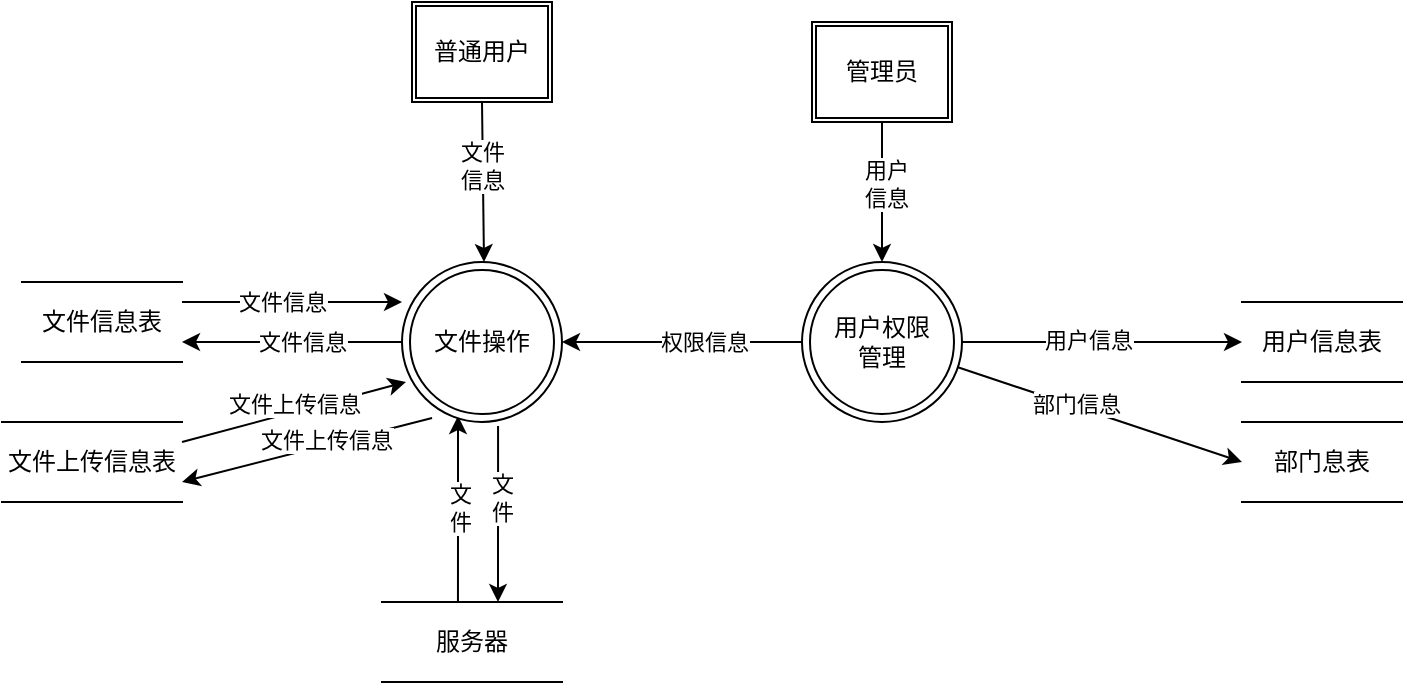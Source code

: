 <mxfile version="15.5.9" type="github">
  <diagram id="jTyqnOY4CSZY5J-jKBLQ" name="Page-1">
    <mxGraphModel dx="1695" dy="1651" grid="1" gridSize="10" guides="1" tooltips="1" connect="1" arrows="1" fold="1" page="1" pageScale="1" pageWidth="827" pageHeight="1169" math="0" shadow="0">
      <root>
        <mxCell id="0" />
        <mxCell id="1" parent="0" />
        <mxCell id="tQEb7yG2iG1s_vNv8sm0-181" style="edgeStyle=none;rounded=0;orthogonalLoop=1;jettySize=auto;html=1;entryX=0.35;entryY=0.963;entryDx=0;entryDy=0;entryPerimeter=0;exitX=0.422;exitY=0;exitDx=0;exitDy=0;exitPerimeter=0;" parent="1" target="tQEb7yG2iG1s_vNv8sm0-190" edge="1" source="tQEb7yG2iG1s_vNv8sm0-183">
          <mxGeometry relative="1" as="geometry">
            <mxPoint x="148" y="121" as="sourcePoint" />
            <Array as="points">
              <mxPoint x="148" y="60" />
            </Array>
          </mxGeometry>
        </mxCell>
        <mxCell id="tQEb7yG2iG1s_vNv8sm0-182" value="文&lt;br&gt;件" style="edgeLabel;html=1;align=center;verticalAlign=middle;resizable=0;points=[];" parent="tQEb7yG2iG1s_vNv8sm0-181" vertex="1" connectable="0">
          <mxGeometry x="0.299" y="-1" relative="1" as="geometry">
            <mxPoint y="13" as="offset" />
          </mxGeometry>
        </mxCell>
        <mxCell id="tQEb7yG2iG1s_vNv8sm0-183" value="服务器" style="shape=partialRectangle;whiteSpace=wrap;html=1;left=0;right=0;fillColor=none;" parent="1" vertex="1">
          <mxGeometry x="110" y="100" width="90" height="40" as="geometry" />
        </mxCell>
        <mxCell id="tQEb7yG2iG1s_vNv8sm0-184" style="edgeStyle=none;rounded=0;orthogonalLoop=1;jettySize=auto;html=1;exitX=0.588;exitY=1.025;exitDx=0;exitDy=0;exitPerimeter=0;" parent="1" edge="1">
          <mxGeometry relative="1" as="geometry">
            <mxPoint x="168.04" y="12" as="sourcePoint" />
            <mxPoint x="168" y="100" as="targetPoint" />
          </mxGeometry>
        </mxCell>
        <mxCell id="tQEb7yG2iG1s_vNv8sm0-185" value="文&lt;br&gt;件" style="edgeLabel;html=1;align=center;verticalAlign=middle;resizable=0;points=[];" parent="tQEb7yG2iG1s_vNv8sm0-184" vertex="1" connectable="0">
          <mxGeometry x="0.327" y="1" relative="1" as="geometry">
            <mxPoint x="1" y="-23" as="offset" />
          </mxGeometry>
        </mxCell>
        <mxCell id="tQEb7yG2iG1s_vNv8sm0-186" style="edgeStyle=none;rounded=0;orthogonalLoop=1;jettySize=auto;html=1;entryX=1;entryY=0.75;entryDx=0;entryDy=0;" parent="1" source="tQEb7yG2iG1s_vNv8sm0-190" target="tQEb7yG2iG1s_vNv8sm0-208" edge="1">
          <mxGeometry relative="1" as="geometry" />
        </mxCell>
        <mxCell id="tQEb7yG2iG1s_vNv8sm0-187" value="文件信息" style="edgeLabel;html=1;align=center;verticalAlign=middle;resizable=0;points=[];" parent="tQEb7yG2iG1s_vNv8sm0-186" vertex="1" connectable="0">
          <mxGeometry x="-0.345" y="-2" relative="1" as="geometry">
            <mxPoint x="-14" y="2" as="offset" />
          </mxGeometry>
        </mxCell>
        <mxCell id="tQEb7yG2iG1s_vNv8sm0-188" style="edgeStyle=none;rounded=0;orthogonalLoop=1;jettySize=auto;html=1;entryX=1;entryY=0.75;entryDx=0;entryDy=0;exitX=0.188;exitY=0.975;exitDx=0;exitDy=0;exitPerimeter=0;" parent="1" source="tQEb7yG2iG1s_vNv8sm0-190" target="tQEb7yG2iG1s_vNv8sm0-211" edge="1">
          <mxGeometry relative="1" as="geometry" />
        </mxCell>
        <mxCell id="tQEb7yG2iG1s_vNv8sm0-189" value="&lt;span style=&quot;font-family: &amp;#34;helvetica&amp;#34;&quot;&gt;文件上传信息&lt;/span&gt;" style="edgeLabel;html=1;align=center;verticalAlign=middle;resizable=0;points=[];" parent="tQEb7yG2iG1s_vNv8sm0-188" vertex="1" connectable="0">
          <mxGeometry x="-0.324" relative="1" as="geometry">
            <mxPoint x="-11" as="offset" />
          </mxGeometry>
        </mxCell>
        <mxCell id="tQEb7yG2iG1s_vNv8sm0-190" value="文件操作" style="ellipse;shape=doubleEllipse;whiteSpace=wrap;html=1;aspect=fixed;" parent="1" vertex="1">
          <mxGeometry x="120" y="-70" width="80" height="80" as="geometry" />
        </mxCell>
        <mxCell id="tQEb7yG2iG1s_vNv8sm0-191" style="edgeStyle=none;rounded=0;orthogonalLoop=1;jettySize=auto;html=1;entryX=0.5;entryY=0;entryDx=0;entryDy=0;" parent="1" source="tQEb7yG2iG1s_vNv8sm0-193" target="tQEb7yG2iG1s_vNv8sm0-203" edge="1">
          <mxGeometry relative="1" as="geometry" />
        </mxCell>
        <mxCell id="tQEb7yG2iG1s_vNv8sm0-192" value="用户&lt;br&gt;信息" style="edgeLabel;html=1;align=center;verticalAlign=middle;resizable=0;points=[];" parent="tQEb7yG2iG1s_vNv8sm0-191" vertex="1" connectable="0">
          <mxGeometry x="0.175" y="3" relative="1" as="geometry">
            <mxPoint x="-1" y="-10" as="offset" />
          </mxGeometry>
        </mxCell>
        <mxCell id="tQEb7yG2iG1s_vNv8sm0-193" value="管理员" style="shape=ext;double=1;rounded=0;whiteSpace=wrap;html=1;" parent="1" vertex="1">
          <mxGeometry x="325" y="-190" width="70" height="50" as="geometry" />
        </mxCell>
        <mxCell id="tQEb7yG2iG1s_vNv8sm0-194" style="edgeStyle=none;rounded=0;orthogonalLoop=1;jettySize=auto;html=1;entryX=0.5;entryY=0;entryDx=0;entryDy=0;exitX=0.5;exitY=1;exitDx=0;exitDy=0;" parent="1" edge="1" source="tQEb7yG2iG1s_vNv8sm0-196">
          <mxGeometry relative="1" as="geometry">
            <mxPoint x="86" y="-170" as="sourcePoint" />
            <mxPoint x="161" y="-70" as="targetPoint" />
          </mxGeometry>
        </mxCell>
        <mxCell id="tQEb7yG2iG1s_vNv8sm0-195" value="文件&lt;br&gt;信息" style="edgeLabel;html=1;align=center;verticalAlign=middle;resizable=0;points=[];" parent="tQEb7yG2iG1s_vNv8sm0-194" vertex="1" connectable="0">
          <mxGeometry x="-0.2" y="-1" relative="1" as="geometry">
            <mxPoint as="offset" />
          </mxGeometry>
        </mxCell>
        <mxCell id="tQEb7yG2iG1s_vNv8sm0-196" value="普通用户" style="shape=ext;double=1;rounded=0;whiteSpace=wrap;html=1;" parent="1" vertex="1">
          <mxGeometry x="125" y="-200" width="70" height="50" as="geometry" />
        </mxCell>
        <mxCell id="tQEb7yG2iG1s_vNv8sm0-197" style="edgeStyle=none;rounded=0;orthogonalLoop=1;jettySize=auto;html=1;entryX=0;entryY=0.5;entryDx=0;entryDy=0;" parent="1" source="tQEb7yG2iG1s_vNv8sm0-203" target="tQEb7yG2iG1s_vNv8sm0-204" edge="1">
          <mxGeometry relative="1" as="geometry" />
        </mxCell>
        <mxCell id="tQEb7yG2iG1s_vNv8sm0-198" value="用户信息" style="edgeLabel;html=1;align=center;verticalAlign=middle;resizable=0;points=[];" parent="tQEb7yG2iG1s_vNv8sm0-197" vertex="1" connectable="0">
          <mxGeometry x="-0.398" relative="1" as="geometry">
            <mxPoint x="21" y="-1" as="offset" />
          </mxGeometry>
        </mxCell>
        <mxCell id="tQEb7yG2iG1s_vNv8sm0-199" style="edgeStyle=none;rounded=0;orthogonalLoop=1;jettySize=auto;html=1;entryX=0;entryY=0.5;entryDx=0;entryDy=0;" parent="1" source="tQEb7yG2iG1s_vNv8sm0-203" target="tQEb7yG2iG1s_vNv8sm0-205" edge="1">
          <mxGeometry relative="1" as="geometry" />
        </mxCell>
        <mxCell id="tQEb7yG2iG1s_vNv8sm0-200" value="部门信息" style="edgeLabel;html=1;align=center;verticalAlign=middle;resizable=0;points=[];" parent="tQEb7yG2iG1s_vNv8sm0-199" vertex="1" connectable="0">
          <mxGeometry x="-0.176" y="1" relative="1" as="geometry">
            <mxPoint as="offset" />
          </mxGeometry>
        </mxCell>
        <mxCell id="tQEb7yG2iG1s_vNv8sm0-201" style="edgeStyle=none;rounded=0;orthogonalLoop=1;jettySize=auto;html=1;" parent="1" source="tQEb7yG2iG1s_vNv8sm0-203" target="tQEb7yG2iG1s_vNv8sm0-190" edge="1">
          <mxGeometry relative="1" as="geometry" />
        </mxCell>
        <mxCell id="tQEb7yG2iG1s_vNv8sm0-202" value="权限信息" style="edgeLabel;html=1;align=center;verticalAlign=middle;resizable=0;points=[];" parent="tQEb7yG2iG1s_vNv8sm0-201" vertex="1" connectable="0">
          <mxGeometry x="0.247" y="-1" relative="1" as="geometry">
            <mxPoint x="26" y="1" as="offset" />
          </mxGeometry>
        </mxCell>
        <mxCell id="tQEb7yG2iG1s_vNv8sm0-203" value="用户权限&lt;br&gt;管理" style="ellipse;shape=doubleEllipse;whiteSpace=wrap;html=1;aspect=fixed;" parent="1" vertex="1">
          <mxGeometry x="320" y="-70" width="80" height="80" as="geometry" />
        </mxCell>
        <mxCell id="tQEb7yG2iG1s_vNv8sm0-204" value="用户信息表" style="shape=partialRectangle;whiteSpace=wrap;html=1;left=0;right=0;fillColor=none;" parent="1" vertex="1">
          <mxGeometry x="540" y="-50" width="80" height="40" as="geometry" />
        </mxCell>
        <mxCell id="tQEb7yG2iG1s_vNv8sm0-205" value="部门息表" style="shape=partialRectangle;whiteSpace=wrap;html=1;left=0;right=0;fillColor=none;" parent="1" vertex="1">
          <mxGeometry x="540" y="10" width="80" height="40" as="geometry" />
        </mxCell>
        <mxCell id="tQEb7yG2iG1s_vNv8sm0-206" style="edgeStyle=none;rounded=0;orthogonalLoop=1;jettySize=auto;html=1;exitX=1;exitY=0.25;exitDx=0;exitDy=0;" parent="1" source="tQEb7yG2iG1s_vNv8sm0-208" edge="1">
          <mxGeometry relative="1" as="geometry">
            <mxPoint x="120" y="-50" as="targetPoint" />
          </mxGeometry>
        </mxCell>
        <mxCell id="tQEb7yG2iG1s_vNv8sm0-207" value="文件信息" style="edgeLabel;html=1;align=center;verticalAlign=middle;resizable=0;points=[];" parent="tQEb7yG2iG1s_vNv8sm0-206" vertex="1" connectable="0">
          <mxGeometry x="-0.418" y="-2" relative="1" as="geometry">
            <mxPoint x="18" y="-2" as="offset" />
          </mxGeometry>
        </mxCell>
        <mxCell id="tQEb7yG2iG1s_vNv8sm0-208" value="文件信息表" style="shape=partialRectangle;whiteSpace=wrap;html=1;left=0;right=0;fillColor=none;" parent="1" vertex="1">
          <mxGeometry x="-70" y="-60" width="80" height="40" as="geometry" />
        </mxCell>
        <mxCell id="tQEb7yG2iG1s_vNv8sm0-209" style="edgeStyle=none;rounded=0;orthogonalLoop=1;jettySize=auto;html=1;exitX=1;exitY=0.25;exitDx=0;exitDy=0;entryX=0.025;entryY=0.75;entryDx=0;entryDy=0;entryPerimeter=0;" parent="1" source="tQEb7yG2iG1s_vNv8sm0-211" target="tQEb7yG2iG1s_vNv8sm0-190" edge="1">
          <mxGeometry relative="1" as="geometry">
            <mxPoint x="120" y="-10" as="targetPoint" />
          </mxGeometry>
        </mxCell>
        <mxCell id="tQEb7yG2iG1s_vNv8sm0-210" value="&lt;span style=&quot;font-family: &amp;#34;helvetica&amp;#34;&quot;&gt;文件上传信息&lt;/span&gt;" style="edgeLabel;html=1;align=center;verticalAlign=middle;resizable=0;points=[];" parent="tQEb7yG2iG1s_vNv8sm0-209" vertex="1" connectable="0">
          <mxGeometry x="-0.214" y="-5" relative="1" as="geometry">
            <mxPoint x="11" y="-12" as="offset" />
          </mxGeometry>
        </mxCell>
        <mxCell id="tQEb7yG2iG1s_vNv8sm0-211" value="文件上传信息表" style="shape=partialRectangle;whiteSpace=wrap;html=1;left=0;right=0;fillColor=none;" parent="1" vertex="1">
          <mxGeometry x="-80" y="10" width="90" height="40" as="geometry" />
        </mxCell>
      </root>
    </mxGraphModel>
  </diagram>
</mxfile>
